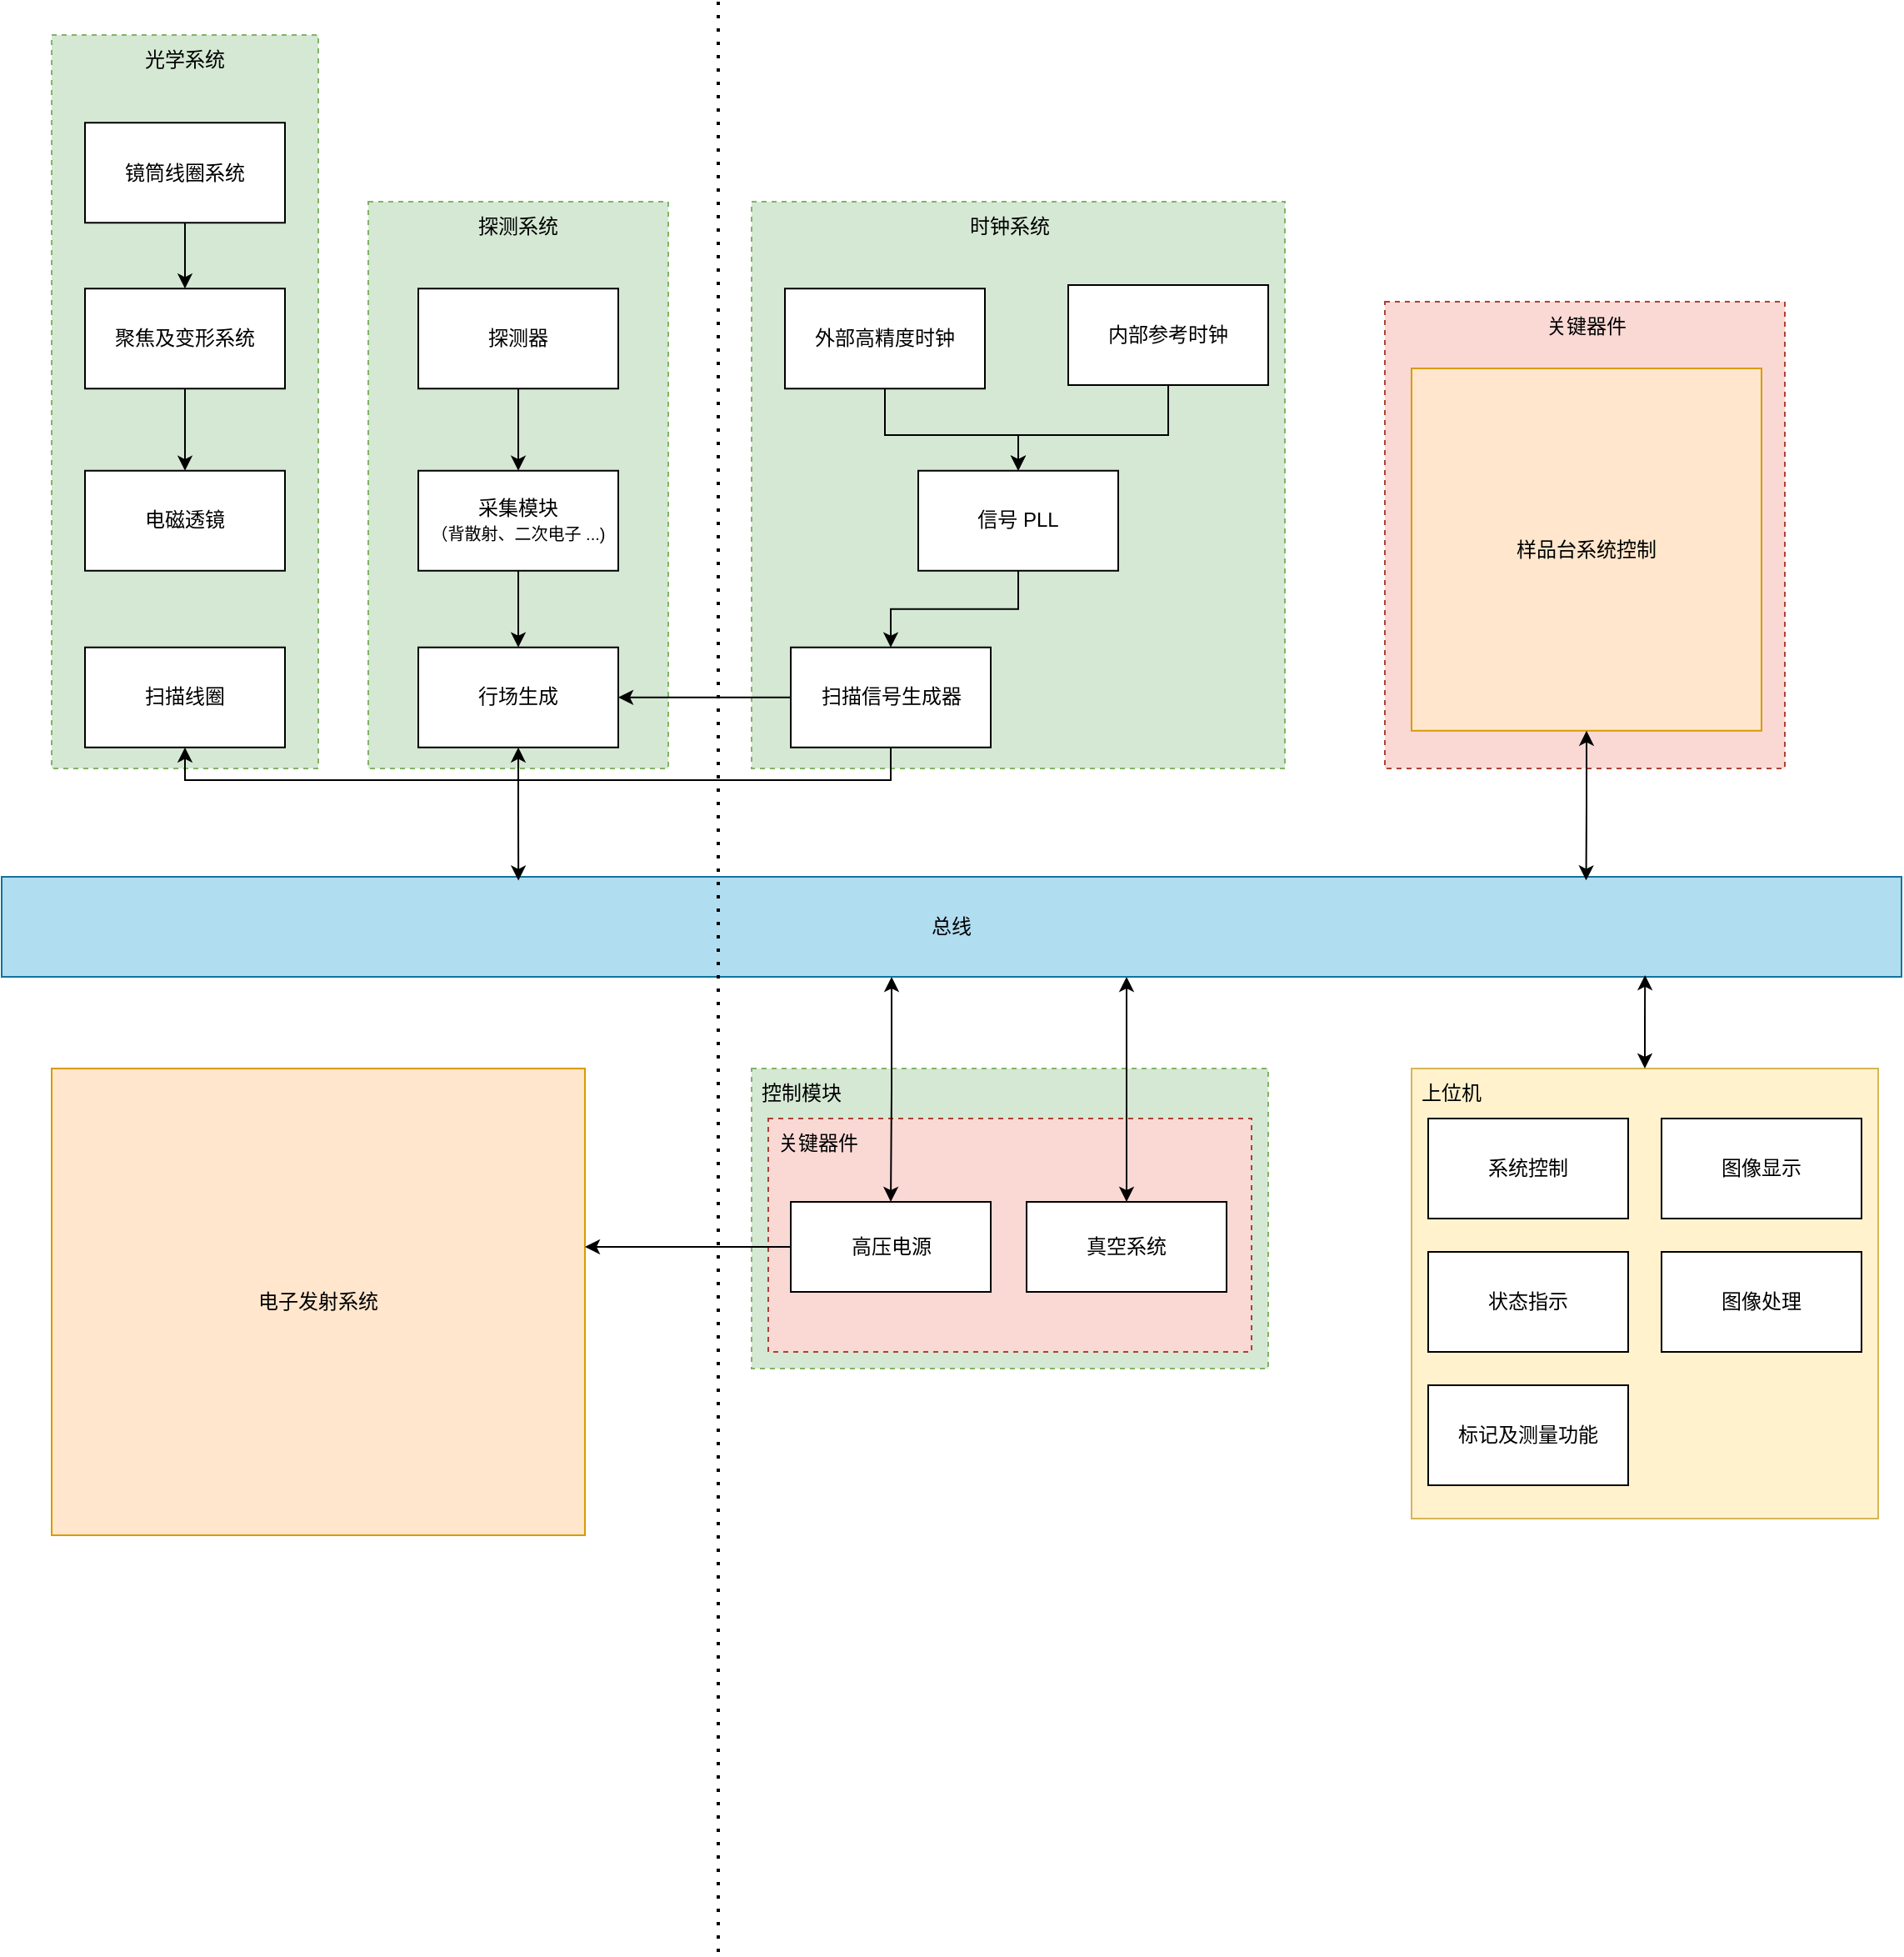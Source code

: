 <mxfile version="22.1.3" type="github">
  <diagram name="第 1 页" id="IMARKQ-kqPo8kbn4JqX1">
    <mxGraphModel dx="1492" dy="1513" grid="1" gridSize="10" guides="1" tooltips="1" connect="1" arrows="1" fold="1" page="1" pageScale="1" pageWidth="827" pageHeight="1169" math="0" shadow="0">
      <root>
        <mxCell id="0" />
        <mxCell id="1" parent="0" />
        <mxCell id="RjzEn20Wd36m9YdLc0uV-89" value="" style="rounded=0;whiteSpace=wrap;html=1;fillColor=#fad9d5;dashed=1;strokeColor=#ae4132;" vertex="1" parent="1">
          <mxGeometry x="500" y="180" width="240" height="280" as="geometry" />
        </mxCell>
        <mxCell id="RjzEn20Wd36m9YdLc0uV-67" value="" style="rounded=0;whiteSpace=wrap;html=1;dashed=1;fillColor=#d5e8d4;strokeColor=#82b366;" vertex="1" parent="1">
          <mxGeometry x="-300" y="20" width="160" height="440" as="geometry" />
        </mxCell>
        <mxCell id="RjzEn20Wd36m9YdLc0uV-6" value="" style="rounded=0;whiteSpace=wrap;html=1;dashed=1;fillColor=#d5e8d4;strokeColor=#82b366;" vertex="1" parent="1">
          <mxGeometry x="120" y="640" width="310" height="180" as="geometry" />
        </mxCell>
        <mxCell id="RjzEn20Wd36m9YdLc0uV-36" value="" style="rounded=0;whiteSpace=wrap;html=1;fillColor=#fad9d5;strokeColor=#ae4132;dashed=1;" vertex="1" parent="1">
          <mxGeometry x="130" y="670" width="290" height="140" as="geometry" />
        </mxCell>
        <mxCell id="RjzEn20Wd36m9YdLc0uV-21" value="" style="rounded=0;whiteSpace=wrap;html=1;fillColor=#d5e8d4;dashed=1;strokeColor=#82b366;" vertex="1" parent="1">
          <mxGeometry x="-110" y="120" width="180" height="340" as="geometry" />
        </mxCell>
        <mxCell id="RjzEn20Wd36m9YdLc0uV-23" value="" style="rounded=0;whiteSpace=wrap;html=1;fillColor=#d5e8d4;dashed=1;strokeColor=#82b366;" vertex="1" parent="1">
          <mxGeometry x="120" y="120" width="320" height="340" as="geometry" />
        </mxCell>
        <mxCell id="RjzEn20Wd36m9YdLc0uV-87" style="edgeStyle=orthogonalEdgeStyle;rounded=0;orthogonalLoop=1;jettySize=auto;html=1;entryX=0.5;entryY=0;entryDx=0;entryDy=0;startArrow=classic;startFill=1;" edge="1" parent="1" source="RjzEn20Wd36m9YdLc0uV-1" target="RjzEn20Wd36m9YdLc0uV-3">
          <mxGeometry relative="1" as="geometry">
            <Array as="points">
              <mxPoint x="204" y="653" />
              <mxPoint x="204" y="653" />
            </Array>
          </mxGeometry>
        </mxCell>
        <mxCell id="RjzEn20Wd36m9YdLc0uV-88" style="edgeStyle=orthogonalEdgeStyle;rounded=0;orthogonalLoop=1;jettySize=auto;html=1;entryX=0.5;entryY=0;entryDx=0;entryDy=0;startArrow=classic;startFill=1;" edge="1" parent="1" source="RjzEn20Wd36m9YdLc0uV-1" target="RjzEn20Wd36m9YdLc0uV-4">
          <mxGeometry relative="1" as="geometry">
            <Array as="points">
              <mxPoint x="345" y="620" />
              <mxPoint x="345" y="620" />
            </Array>
          </mxGeometry>
        </mxCell>
        <mxCell id="RjzEn20Wd36m9YdLc0uV-1" value="总线" style="rounded=0;whiteSpace=wrap;html=1;fillColor=#b1ddf0;strokeColor=#10739e;" vertex="1" parent="1">
          <mxGeometry x="-330" y="525" width="1140" height="60" as="geometry" />
        </mxCell>
        <mxCell id="RjzEn20Wd36m9YdLc0uV-2" value="电磁透镜" style="rounded=0;whiteSpace=wrap;html=1;" vertex="1" parent="1">
          <mxGeometry x="-280" y="281.38" width="120" height="60" as="geometry" />
        </mxCell>
        <mxCell id="RjzEn20Wd36m9YdLc0uV-3" value="高压电源" style="rounded=0;whiteSpace=wrap;html=1;" vertex="1" parent="1">
          <mxGeometry x="143.5" y="720" width="120" height="54" as="geometry" />
        </mxCell>
        <mxCell id="RjzEn20Wd36m9YdLc0uV-4" value="真空系统" style="rounded=0;whiteSpace=wrap;html=1;" vertex="1" parent="1">
          <mxGeometry x="285" y="720" width="120" height="54" as="geometry" />
        </mxCell>
        <mxCell id="RjzEn20Wd36m9YdLc0uV-5" value="样品台系统控制" style="rounded=0;whiteSpace=wrap;html=1;fillColor=#ffe6cc;strokeColor=#d79b00;" vertex="1" parent="1">
          <mxGeometry x="516" y="220" width="210" height="217.37" as="geometry" />
        </mxCell>
        <mxCell id="RjzEn20Wd36m9YdLc0uV-7" value="控制模块" style="text;html=1;strokeColor=none;fillColor=none;align=center;verticalAlign=middle;whiteSpace=wrap;rounded=0;" vertex="1" parent="1">
          <mxGeometry x="120" y="640" width="60" height="30" as="geometry" />
        </mxCell>
        <mxCell id="RjzEn20Wd36m9YdLc0uV-13" value="扫描线圈" style="rounded=0;whiteSpace=wrap;html=1;" vertex="1" parent="1">
          <mxGeometry x="-280" y="387.37" width="120" height="60" as="geometry" />
        </mxCell>
        <mxCell id="RjzEn20Wd36m9YdLc0uV-65" style="edgeStyle=orthogonalEdgeStyle;rounded=0;orthogonalLoop=1;jettySize=auto;html=1;" edge="1" parent="1" source="RjzEn20Wd36m9YdLc0uV-14" target="RjzEn20Wd36m9YdLc0uV-26">
          <mxGeometry relative="1" as="geometry" />
        </mxCell>
        <mxCell id="RjzEn20Wd36m9YdLc0uV-14" value="信号 PLL" style="rounded=0;whiteSpace=wrap;html=1;" vertex="1" parent="1">
          <mxGeometry x="220" y="281.38" width="120" height="60" as="geometry" />
        </mxCell>
        <mxCell id="RjzEn20Wd36m9YdLc0uV-82" style="edgeStyle=orthogonalEdgeStyle;rounded=0;orthogonalLoop=1;jettySize=auto;html=1;entryX=0.5;entryY=0;entryDx=0;entryDy=0;" edge="1" parent="1" source="RjzEn20Wd36m9YdLc0uV-15" target="RjzEn20Wd36m9YdLc0uV-14">
          <mxGeometry relative="1" as="geometry">
            <Array as="points">
              <mxPoint x="370" y="260" />
              <mxPoint x="280" y="260" />
            </Array>
          </mxGeometry>
        </mxCell>
        <mxCell id="RjzEn20Wd36m9YdLc0uV-15" value="内部参考时钟" style="rounded=0;whiteSpace=wrap;html=1;" vertex="1" parent="1">
          <mxGeometry x="310" y="170" width="120" height="60" as="geometry" />
        </mxCell>
        <mxCell id="RjzEn20Wd36m9YdLc0uV-81" style="edgeStyle=orthogonalEdgeStyle;rounded=0;orthogonalLoop=1;jettySize=auto;html=1;" edge="1" parent="1" source="RjzEn20Wd36m9YdLc0uV-16" target="RjzEn20Wd36m9YdLc0uV-14">
          <mxGeometry relative="1" as="geometry">
            <Array as="points">
              <mxPoint x="200" y="260" />
              <mxPoint x="280" y="260" />
            </Array>
          </mxGeometry>
        </mxCell>
        <mxCell id="RjzEn20Wd36m9YdLc0uV-16" value="外部高精度时钟" style="rounded=0;whiteSpace=wrap;html=1;" vertex="1" parent="1">
          <mxGeometry x="140" y="172.13" width="120" height="60" as="geometry" />
        </mxCell>
        <mxCell id="RjzEn20Wd36m9YdLc0uV-22" value="探测系统" style="text;html=1;strokeColor=none;fillColor=none;align=center;verticalAlign=middle;whiteSpace=wrap;rounded=0;" vertex="1" parent="1">
          <mxGeometry x="-50" y="120" width="60" height="30" as="geometry" />
        </mxCell>
        <mxCell id="RjzEn20Wd36m9YdLc0uV-24" value="时钟系统" style="text;html=1;strokeColor=none;fillColor=none;align=center;verticalAlign=middle;whiteSpace=wrap;rounded=0;" vertex="1" parent="1">
          <mxGeometry x="245" y="120" width="60" height="30" as="geometry" />
        </mxCell>
        <mxCell id="RjzEn20Wd36m9YdLc0uV-25" value="行场生成" style="rounded=0;whiteSpace=wrap;html=1;" vertex="1" parent="1">
          <mxGeometry x="-80" y="387.37" width="120" height="60" as="geometry" />
        </mxCell>
        <mxCell id="RjzEn20Wd36m9YdLc0uV-78" style="edgeStyle=orthogonalEdgeStyle;rounded=0;orthogonalLoop=1;jettySize=auto;html=1;entryX=1;entryY=0.5;entryDx=0;entryDy=0;" edge="1" parent="1" source="RjzEn20Wd36m9YdLc0uV-26" target="RjzEn20Wd36m9YdLc0uV-25">
          <mxGeometry relative="1" as="geometry" />
        </mxCell>
        <mxCell id="RjzEn20Wd36m9YdLc0uV-80" style="edgeStyle=orthogonalEdgeStyle;rounded=0;orthogonalLoop=1;jettySize=auto;html=1;entryX=0.5;entryY=1;entryDx=0;entryDy=0;exitX=0.5;exitY=1;exitDx=0;exitDy=0;" edge="1" parent="1" source="RjzEn20Wd36m9YdLc0uV-26" target="RjzEn20Wd36m9YdLc0uV-13">
          <mxGeometry relative="1" as="geometry">
            <Array as="points">
              <mxPoint x="204" y="467" />
              <mxPoint x="-220" y="467" />
            </Array>
          </mxGeometry>
        </mxCell>
        <mxCell id="RjzEn20Wd36m9YdLc0uV-26" value="扫描信号生成器" style="rounded=0;whiteSpace=wrap;html=1;" vertex="1" parent="1">
          <mxGeometry x="143.5" y="387.37" width="120" height="60" as="geometry" />
        </mxCell>
        <mxCell id="RjzEn20Wd36m9YdLc0uV-27" value="采集模块&lt;br&gt;&lt;font style=&quot;font-size: 10px;&quot;&gt;（背散射、二次电子 ...)&lt;/font&gt;" style="rounded=0;whiteSpace=wrap;html=1;" vertex="1" parent="1">
          <mxGeometry x="-80" y="281.38" width="120" height="60" as="geometry" />
        </mxCell>
        <mxCell id="RjzEn20Wd36m9YdLc0uV-28" value="探测器" style="rounded=0;whiteSpace=wrap;html=1;" vertex="1" parent="1">
          <mxGeometry x="-80" y="172.13" width="120" height="60" as="geometry" />
        </mxCell>
        <mxCell id="RjzEn20Wd36m9YdLc0uV-33" value="" style="endArrow=classic;html=1;rounded=0;exitX=0.5;exitY=1;exitDx=0;exitDy=0;entryX=0.5;entryY=0;entryDx=0;entryDy=0;" edge="1" parent="1" source="RjzEn20Wd36m9YdLc0uV-28" target="RjzEn20Wd36m9YdLc0uV-27">
          <mxGeometry width="50" height="50" relative="1" as="geometry">
            <mxPoint x="60" y="240" as="sourcePoint" />
            <mxPoint x="110" y="190" as="targetPoint" />
          </mxGeometry>
        </mxCell>
        <mxCell id="RjzEn20Wd36m9YdLc0uV-34" value="" style="endArrow=classic;html=1;rounded=0;exitX=0.5;exitY=1;exitDx=0;exitDy=0;entryX=0.5;entryY=0;entryDx=0;entryDy=0;" edge="1" parent="1" source="RjzEn20Wd36m9YdLc0uV-27" target="RjzEn20Wd36m9YdLc0uV-25">
          <mxGeometry width="50" height="50" relative="1" as="geometry">
            <mxPoint x="40" y="360" as="sourcePoint" />
            <mxPoint x="90" y="310" as="targetPoint" />
          </mxGeometry>
        </mxCell>
        <mxCell id="RjzEn20Wd36m9YdLc0uV-37" value="关键器件" style="text;html=1;strokeColor=none;fillColor=none;align=center;verticalAlign=middle;whiteSpace=wrap;rounded=0;" vertex="1" parent="1">
          <mxGeometry x="130" y="670" width="60" height="30" as="geometry" />
        </mxCell>
        <mxCell id="RjzEn20Wd36m9YdLc0uV-39" value="" style="rounded=0;whiteSpace=wrap;html=1;fillColor=#fff2cc;strokeColor=#d6b656;" vertex="1" parent="1">
          <mxGeometry x="516" y="640" width="280" height="270" as="geometry" />
        </mxCell>
        <mxCell id="RjzEn20Wd36m9YdLc0uV-40" value="系统控制" style="rounded=0;whiteSpace=wrap;html=1;" vertex="1" parent="1">
          <mxGeometry x="526" y="670" width="120" height="60" as="geometry" />
        </mxCell>
        <mxCell id="RjzEn20Wd36m9YdLc0uV-41" value="图像显示" style="rounded=0;whiteSpace=wrap;html=1;" vertex="1" parent="1">
          <mxGeometry x="666" y="670" width="120" height="60" as="geometry" />
        </mxCell>
        <mxCell id="RjzEn20Wd36m9YdLc0uV-42" value="状态指示" style="rounded=0;whiteSpace=wrap;html=1;" vertex="1" parent="1">
          <mxGeometry x="526" y="750" width="120" height="60" as="geometry" />
        </mxCell>
        <mxCell id="RjzEn20Wd36m9YdLc0uV-43" value="图像处理" style="rounded=0;whiteSpace=wrap;html=1;" vertex="1" parent="1">
          <mxGeometry x="666" y="750" width="120" height="60" as="geometry" />
        </mxCell>
        <mxCell id="RjzEn20Wd36m9YdLc0uV-44" value="标记及测量功能" style="rounded=0;whiteSpace=wrap;html=1;" vertex="1" parent="1">
          <mxGeometry x="526" y="830" width="120" height="60" as="geometry" />
        </mxCell>
        <mxCell id="RjzEn20Wd36m9YdLc0uV-45" value="上位机" style="text;html=1;strokeColor=none;fillColor=none;align=center;verticalAlign=middle;whiteSpace=wrap;rounded=0;" vertex="1" parent="1">
          <mxGeometry x="510" y="640" width="60" height="30" as="geometry" />
        </mxCell>
        <mxCell id="RjzEn20Wd36m9YdLc0uV-54" style="edgeStyle=orthogonalEdgeStyle;rounded=0;orthogonalLoop=1;jettySize=auto;html=1;" edge="1" parent="1" source="RjzEn20Wd36m9YdLc0uV-51" target="RjzEn20Wd36m9YdLc0uV-52">
          <mxGeometry relative="1" as="geometry" />
        </mxCell>
        <mxCell id="RjzEn20Wd36m9YdLc0uV-51" value="镜筒线圈系统" style="rounded=0;whiteSpace=wrap;html=1;" vertex="1" parent="1">
          <mxGeometry x="-280" y="72.63" width="120" height="60" as="geometry" />
        </mxCell>
        <mxCell id="RjzEn20Wd36m9YdLc0uV-53" style="edgeStyle=orthogonalEdgeStyle;rounded=0;orthogonalLoop=1;jettySize=auto;html=1;entryX=0.5;entryY=0;entryDx=0;entryDy=0;" edge="1" parent="1" source="RjzEn20Wd36m9YdLc0uV-52" target="RjzEn20Wd36m9YdLc0uV-2">
          <mxGeometry relative="1" as="geometry" />
        </mxCell>
        <mxCell id="RjzEn20Wd36m9YdLc0uV-52" value="聚焦及变形系统" style="rounded=0;whiteSpace=wrap;html=1;" vertex="1" parent="1">
          <mxGeometry x="-280" y="172.13" width="120" height="60" as="geometry" />
        </mxCell>
        <mxCell id="RjzEn20Wd36m9YdLc0uV-68" value="光学系统" style="text;html=1;strokeColor=none;fillColor=none;align=center;verticalAlign=middle;whiteSpace=wrap;rounded=0;" vertex="1" parent="1">
          <mxGeometry x="-250" y="20" width="60" height="30" as="geometry" />
        </mxCell>
        <mxCell id="RjzEn20Wd36m9YdLc0uV-69" value="电子发射系统" style="rounded=0;whiteSpace=wrap;html=1;fillColor=#ffe6cc;strokeColor=#d79b00;" vertex="1" parent="1">
          <mxGeometry x="-300" y="640" width="320" height="280" as="geometry" />
        </mxCell>
        <mxCell id="RjzEn20Wd36m9YdLc0uV-71" value="" style="endArrow=none;dashed=1;html=1;dashPattern=1 3;strokeWidth=2;rounded=0;" edge="1" parent="1">
          <mxGeometry width="50" height="50" relative="1" as="geometry">
            <mxPoint x="100" y="1170" as="sourcePoint" />
            <mxPoint x="100" as="targetPoint" />
          </mxGeometry>
        </mxCell>
        <mxCell id="RjzEn20Wd36m9YdLc0uV-74" style="edgeStyle=orthogonalEdgeStyle;rounded=0;orthogonalLoop=1;jettySize=auto;html=1;entryX=0.865;entryY=0.983;entryDx=0;entryDy=0;entryPerimeter=0;startArrow=classic;startFill=1;" edge="1" parent="1" source="RjzEn20Wd36m9YdLc0uV-39" target="RjzEn20Wd36m9YdLc0uV-1">
          <mxGeometry relative="1" as="geometry" />
        </mxCell>
        <mxCell id="RjzEn20Wd36m9YdLc0uV-83" style="edgeStyle=orthogonalEdgeStyle;rounded=0;orthogonalLoop=1;jettySize=auto;html=1;entryX=0.272;entryY=0.038;entryDx=0;entryDy=0;entryPerimeter=0;startArrow=classic;startFill=1;" edge="1" parent="1" source="RjzEn20Wd36m9YdLc0uV-25" target="RjzEn20Wd36m9YdLc0uV-1">
          <mxGeometry relative="1" as="geometry" />
        </mxCell>
        <mxCell id="RjzEn20Wd36m9YdLc0uV-84" style="edgeStyle=orthogonalEdgeStyle;rounded=0;orthogonalLoop=1;jettySize=auto;html=1;entryX=0.834;entryY=0.036;entryDx=0;entryDy=0;entryPerimeter=0;startArrow=classic;startFill=1;" edge="1" parent="1" source="RjzEn20Wd36m9YdLc0uV-5" target="RjzEn20Wd36m9YdLc0uV-1">
          <mxGeometry relative="1" as="geometry" />
        </mxCell>
        <mxCell id="RjzEn20Wd36m9YdLc0uV-86" style="edgeStyle=orthogonalEdgeStyle;rounded=0;orthogonalLoop=1;jettySize=auto;html=1;" edge="1" parent="1" source="RjzEn20Wd36m9YdLc0uV-3" target="RjzEn20Wd36m9YdLc0uV-69">
          <mxGeometry relative="1" as="geometry">
            <Array as="points">
              <mxPoint x="50" y="747" />
              <mxPoint x="50" y="747" />
            </Array>
          </mxGeometry>
        </mxCell>
        <mxCell id="RjzEn20Wd36m9YdLc0uV-91" value="关键器件" style="text;html=1;strokeColor=none;fillColor=none;align=center;verticalAlign=middle;whiteSpace=wrap;rounded=0;" vertex="1" parent="1">
          <mxGeometry x="591" y="180" width="60" height="30" as="geometry" />
        </mxCell>
      </root>
    </mxGraphModel>
  </diagram>
</mxfile>
